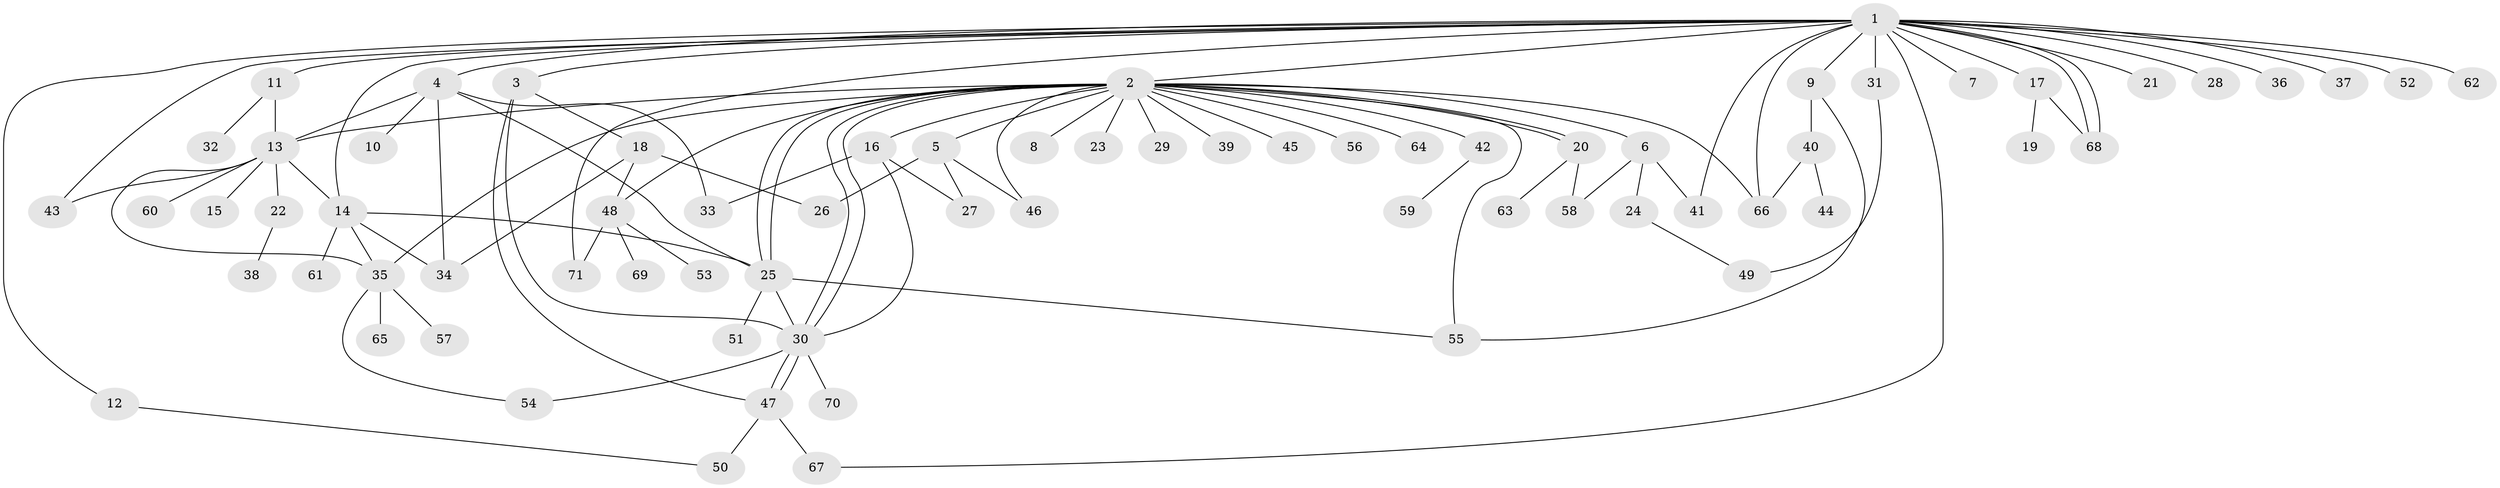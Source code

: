 // coarse degree distribution, {15: 0.03571428571428571, 17: 0.03571428571428571, 3: 0.10714285714285714, 5: 0.07142857142857142, 1: 0.6428571428571429, 7: 0.03571428571428571, 2: 0.03571428571428571, 4: 0.03571428571428571}
// Generated by graph-tools (version 1.1) at 2025/18/03/04/25 18:18:06]
// undirected, 71 vertices, 106 edges
graph export_dot {
graph [start="1"]
  node [color=gray90,style=filled];
  1;
  2;
  3;
  4;
  5;
  6;
  7;
  8;
  9;
  10;
  11;
  12;
  13;
  14;
  15;
  16;
  17;
  18;
  19;
  20;
  21;
  22;
  23;
  24;
  25;
  26;
  27;
  28;
  29;
  30;
  31;
  32;
  33;
  34;
  35;
  36;
  37;
  38;
  39;
  40;
  41;
  42;
  43;
  44;
  45;
  46;
  47;
  48;
  49;
  50;
  51;
  52;
  53;
  54;
  55;
  56;
  57;
  58;
  59;
  60;
  61;
  62;
  63;
  64;
  65;
  66;
  67;
  68;
  69;
  70;
  71;
  1 -- 2;
  1 -- 3;
  1 -- 4;
  1 -- 7;
  1 -- 9;
  1 -- 11;
  1 -- 12;
  1 -- 14;
  1 -- 17;
  1 -- 21;
  1 -- 28;
  1 -- 31;
  1 -- 36;
  1 -- 37;
  1 -- 41;
  1 -- 43;
  1 -- 52;
  1 -- 62;
  1 -- 66;
  1 -- 67;
  1 -- 68;
  1 -- 68;
  1 -- 71;
  2 -- 5;
  2 -- 6;
  2 -- 8;
  2 -- 13;
  2 -- 16;
  2 -- 20;
  2 -- 20;
  2 -- 23;
  2 -- 25;
  2 -- 25;
  2 -- 29;
  2 -- 30;
  2 -- 30;
  2 -- 35;
  2 -- 39;
  2 -- 42;
  2 -- 45;
  2 -- 46;
  2 -- 48;
  2 -- 55;
  2 -- 56;
  2 -- 64;
  2 -- 66;
  3 -- 18;
  3 -- 30;
  3 -- 47;
  4 -- 10;
  4 -- 13;
  4 -- 25;
  4 -- 33;
  4 -- 34;
  5 -- 26;
  5 -- 27;
  5 -- 46;
  6 -- 24;
  6 -- 41;
  6 -- 58;
  9 -- 40;
  9 -- 55;
  11 -- 13;
  11 -- 32;
  12 -- 50;
  13 -- 14;
  13 -- 15;
  13 -- 22;
  13 -- 35;
  13 -- 43;
  13 -- 60;
  14 -- 25;
  14 -- 34;
  14 -- 35;
  14 -- 61;
  16 -- 27;
  16 -- 30;
  16 -- 33;
  17 -- 19;
  17 -- 68;
  18 -- 26;
  18 -- 34;
  18 -- 48;
  20 -- 58;
  20 -- 63;
  22 -- 38;
  24 -- 49;
  25 -- 30;
  25 -- 51;
  25 -- 55;
  30 -- 47;
  30 -- 47;
  30 -- 54;
  30 -- 70;
  31 -- 49;
  35 -- 54;
  35 -- 57;
  35 -- 65;
  40 -- 44;
  40 -- 66;
  42 -- 59;
  47 -- 50;
  47 -- 67;
  48 -- 53;
  48 -- 69;
  48 -- 71;
}
